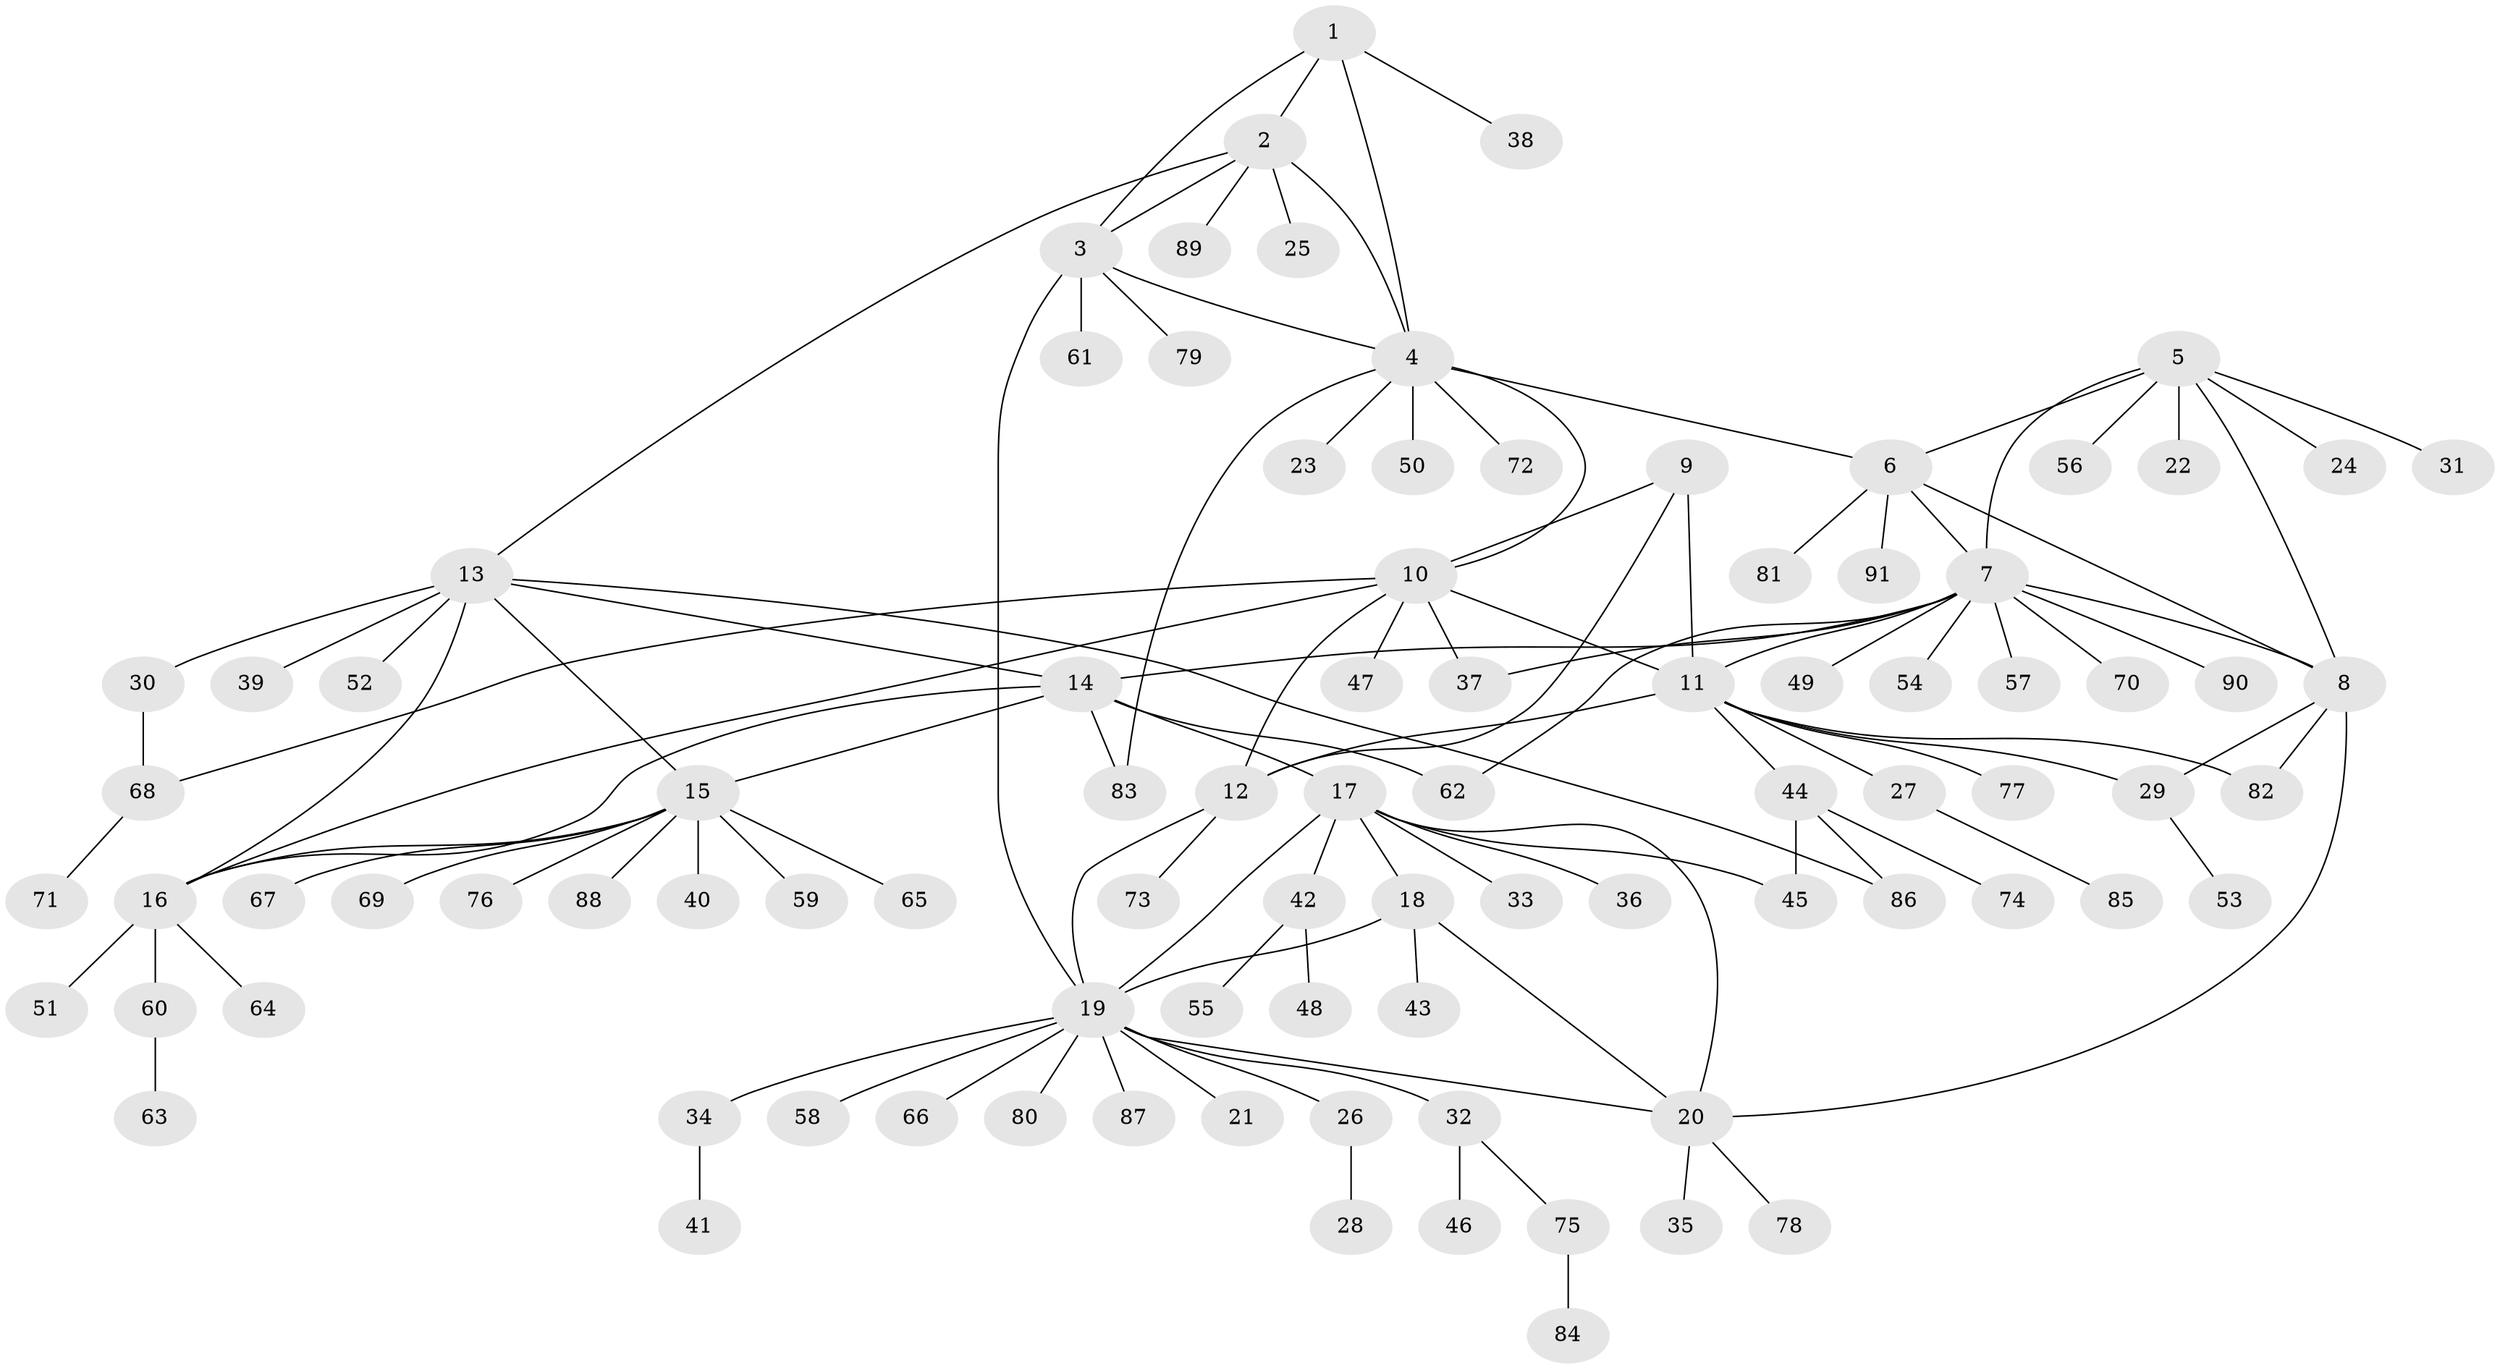 // Generated by graph-tools (version 1.1) at 2025/37/03/09/25 02:37:14]
// undirected, 91 vertices, 119 edges
graph export_dot {
graph [start="1"]
  node [color=gray90,style=filled];
  1;
  2;
  3;
  4;
  5;
  6;
  7;
  8;
  9;
  10;
  11;
  12;
  13;
  14;
  15;
  16;
  17;
  18;
  19;
  20;
  21;
  22;
  23;
  24;
  25;
  26;
  27;
  28;
  29;
  30;
  31;
  32;
  33;
  34;
  35;
  36;
  37;
  38;
  39;
  40;
  41;
  42;
  43;
  44;
  45;
  46;
  47;
  48;
  49;
  50;
  51;
  52;
  53;
  54;
  55;
  56;
  57;
  58;
  59;
  60;
  61;
  62;
  63;
  64;
  65;
  66;
  67;
  68;
  69;
  70;
  71;
  72;
  73;
  74;
  75;
  76;
  77;
  78;
  79;
  80;
  81;
  82;
  83;
  84;
  85;
  86;
  87;
  88;
  89;
  90;
  91;
  1 -- 2;
  1 -- 3;
  1 -- 4;
  1 -- 38;
  2 -- 3;
  2 -- 4;
  2 -- 13;
  2 -- 25;
  2 -- 89;
  3 -- 4;
  3 -- 19;
  3 -- 61;
  3 -- 79;
  4 -- 6;
  4 -- 10;
  4 -- 23;
  4 -- 50;
  4 -- 72;
  4 -- 83;
  5 -- 6;
  5 -- 7;
  5 -- 8;
  5 -- 22;
  5 -- 24;
  5 -- 31;
  5 -- 56;
  6 -- 7;
  6 -- 8;
  6 -- 81;
  6 -- 91;
  7 -- 8;
  7 -- 11;
  7 -- 14;
  7 -- 37;
  7 -- 49;
  7 -- 54;
  7 -- 57;
  7 -- 62;
  7 -- 70;
  7 -- 90;
  8 -- 20;
  8 -- 29;
  8 -- 82;
  9 -- 10;
  9 -- 11;
  9 -- 12;
  10 -- 11;
  10 -- 12;
  10 -- 16;
  10 -- 37;
  10 -- 47;
  10 -- 68;
  11 -- 12;
  11 -- 27;
  11 -- 29;
  11 -- 44;
  11 -- 77;
  11 -- 82;
  12 -- 19;
  12 -- 73;
  13 -- 14;
  13 -- 15;
  13 -- 16;
  13 -- 30;
  13 -- 39;
  13 -- 52;
  13 -- 86;
  14 -- 15;
  14 -- 16;
  14 -- 17;
  14 -- 62;
  14 -- 83;
  15 -- 16;
  15 -- 40;
  15 -- 59;
  15 -- 65;
  15 -- 67;
  15 -- 69;
  15 -- 76;
  15 -- 88;
  16 -- 51;
  16 -- 60;
  16 -- 64;
  17 -- 18;
  17 -- 19;
  17 -- 20;
  17 -- 33;
  17 -- 36;
  17 -- 42;
  17 -- 45;
  18 -- 19;
  18 -- 20;
  18 -- 43;
  19 -- 20;
  19 -- 21;
  19 -- 26;
  19 -- 32;
  19 -- 34;
  19 -- 58;
  19 -- 66;
  19 -- 80;
  19 -- 87;
  20 -- 35;
  20 -- 78;
  26 -- 28;
  27 -- 85;
  29 -- 53;
  30 -- 68;
  32 -- 46;
  32 -- 75;
  34 -- 41;
  42 -- 48;
  42 -- 55;
  44 -- 45;
  44 -- 74;
  44 -- 86;
  60 -- 63;
  68 -- 71;
  75 -- 84;
}
